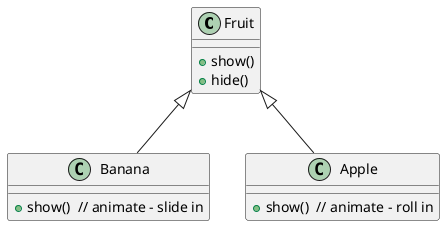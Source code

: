 @startuml

class Fruit {
  + show()
  + hide()
}
class Banana {
  + show()  // animate - slide in
}
class Apple {
  + show()  // animate - roll in
}

Fruit <|-- Banana
Fruit <|-- Apple

@enduml
